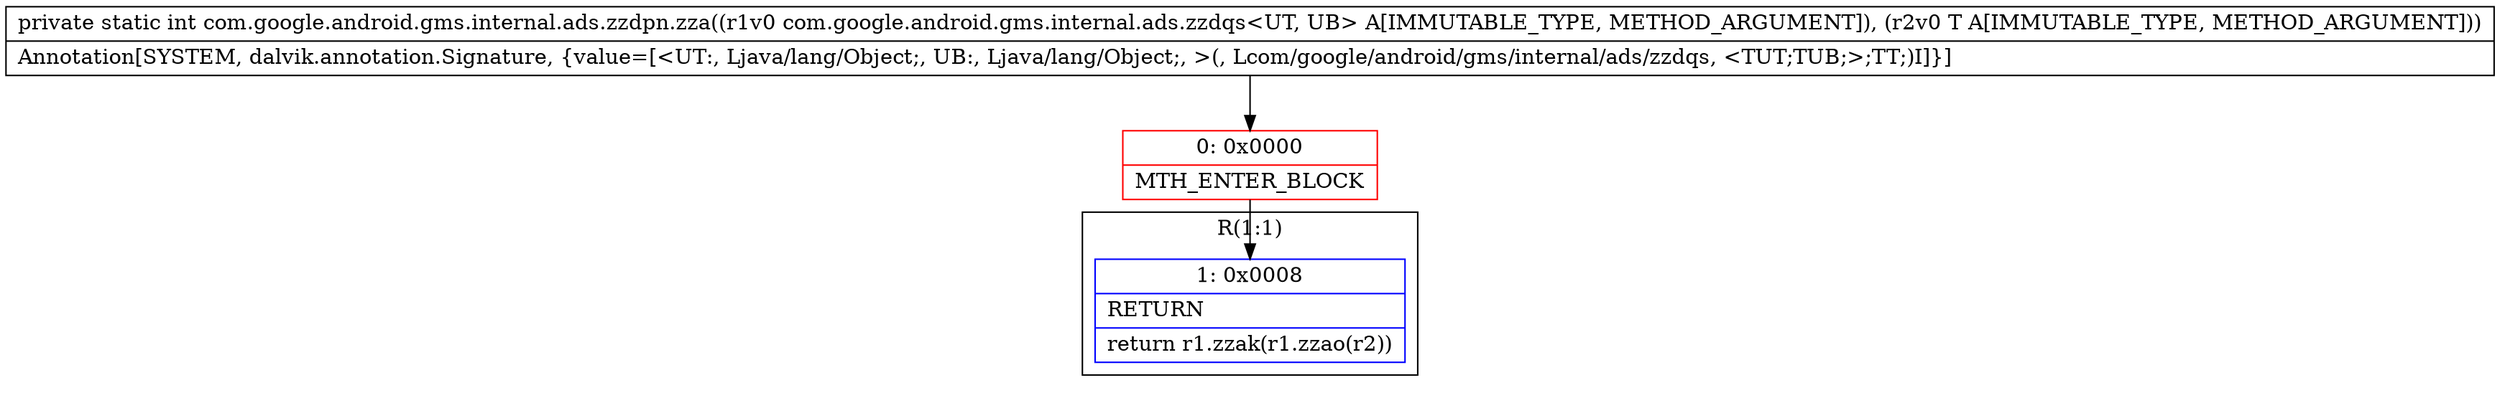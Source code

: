 digraph "CFG forcom.google.android.gms.internal.ads.zzdpn.zza(Lcom\/google\/android\/gms\/internal\/ads\/zzdqs;Ljava\/lang\/Object;)I" {
subgraph cluster_Region_1141609287 {
label = "R(1:1)";
node [shape=record,color=blue];
Node_1 [shape=record,label="{1\:\ 0x0008|RETURN\l|return r1.zzak(r1.zzao(r2))\l}"];
}
Node_0 [shape=record,color=red,label="{0\:\ 0x0000|MTH_ENTER_BLOCK\l}"];
MethodNode[shape=record,label="{private static int com.google.android.gms.internal.ads.zzdpn.zza((r1v0 com.google.android.gms.internal.ads.zzdqs\<UT, UB\> A[IMMUTABLE_TYPE, METHOD_ARGUMENT]), (r2v0 T A[IMMUTABLE_TYPE, METHOD_ARGUMENT]))  | Annotation[SYSTEM, dalvik.annotation.Signature, \{value=[\<UT:, Ljava\/lang\/Object;, UB:, Ljava\/lang\/Object;, \>(, Lcom\/google\/android\/gms\/internal\/ads\/zzdqs, \<TUT;TUB;\>;TT;)I]\}]\l}"];
MethodNode -> Node_0;
Node_0 -> Node_1;
}

